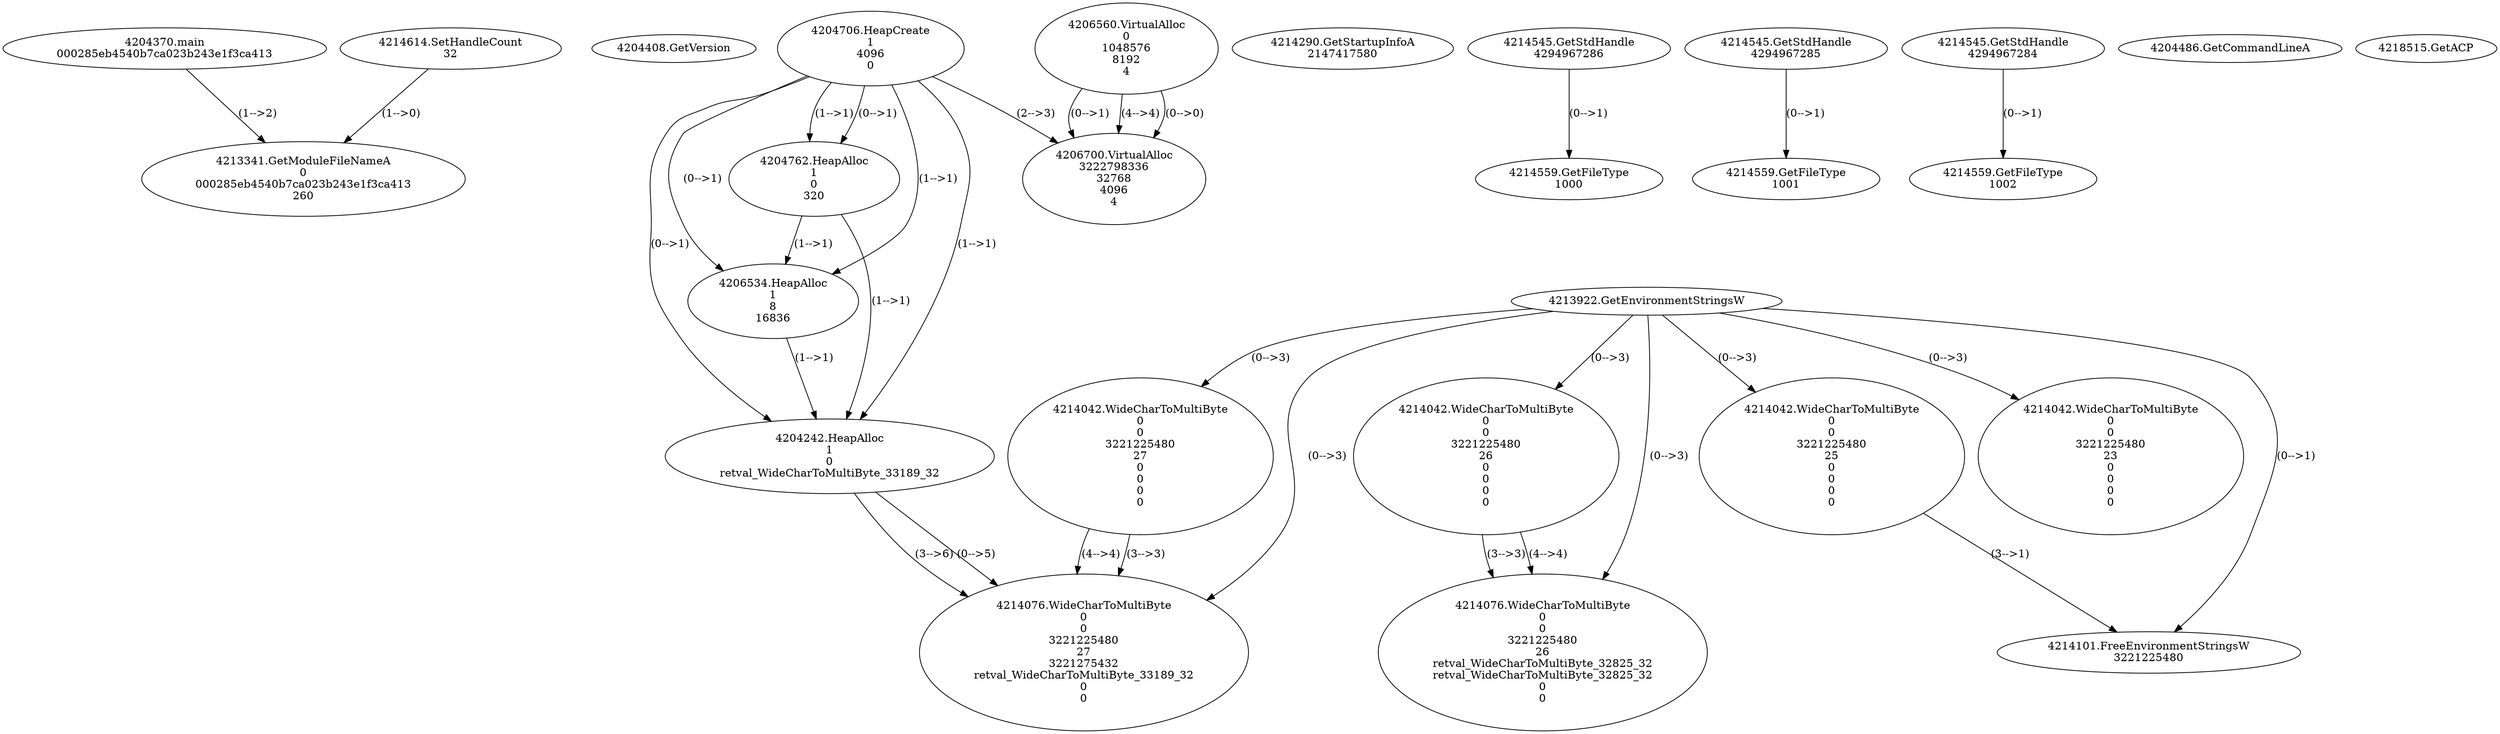 // Global SCDG with merge call
digraph {
	0 [label="4204370.main
000285eb4540b7ca023b243e1f3ca413"]
	1 [label="4204408.GetVersion
"]
	2 [label="4204706.HeapCreate
1
4096
0"]
	3 [label="4204762.HeapAlloc
1
0
320"]
	2 -> 3 [label="(1-->1)"]
	2 -> 3 [label="(0-->1)"]
	4 [label="4206534.HeapAlloc
1
8
16836"]
	2 -> 4 [label="(1-->1)"]
	2 -> 4 [label="(0-->1)"]
	3 -> 4 [label="(1-->1)"]
	5 [label="4206560.VirtualAlloc
0
1048576
8192
4"]
	6 [label="4206700.VirtualAlloc
3222798336
32768
4096
4"]
	5 -> 6 [label="(0-->1)"]
	2 -> 6 [label="(2-->3)"]
	5 -> 6 [label="(4-->4)"]
	5 -> 6 [label="(0-->0)"]
	7 [label="4214290.GetStartupInfoA
2147417580"]
	8 [label="4214545.GetStdHandle
4294967286"]
	9 [label="4214559.GetFileType
1000"]
	8 -> 9 [label="(0-->1)"]
	10 [label="4214545.GetStdHandle
4294967285"]
	11 [label="4214559.GetFileType
1001"]
	10 -> 11 [label="(0-->1)"]
	12 [label="4214545.GetStdHandle
4294967284"]
	13 [label="4214559.GetFileType
1002"]
	12 -> 13 [label="(0-->1)"]
	14 [label="4214614.SetHandleCount
32"]
	15 [label="4204486.GetCommandLineA
"]
	16 [label="4213922.GetEnvironmentStringsW
"]
	17 [label="4214042.WideCharToMultiByte
0
0
3221225480
25
0
0
0
0"]
	16 -> 17 [label="(0-->3)"]
	18 [label="4214101.FreeEnvironmentStringsW
3221225480"]
	16 -> 18 [label="(0-->1)"]
	17 -> 18 [label="(3-->1)"]
	19 [label="4218515.GetACP
"]
	20 [label="4214042.WideCharToMultiByte
0
0
3221225480
23
0
0
0
0"]
	16 -> 20 [label="(0-->3)"]
	21 [label="4214042.WideCharToMultiByte
0
0
3221225480
27
0
0
0
0"]
	16 -> 21 [label="(0-->3)"]
	22 [label="4204242.HeapAlloc
1
0
retval_WideCharToMultiByte_33189_32"]
	2 -> 22 [label="(1-->1)"]
	2 -> 22 [label="(0-->1)"]
	3 -> 22 [label="(1-->1)"]
	4 -> 22 [label="(1-->1)"]
	23 [label="4214076.WideCharToMultiByte
0
0
3221225480
27
3221275432
retval_WideCharToMultiByte_33189_32
0
0"]
	16 -> 23 [label="(0-->3)"]
	21 -> 23 [label="(3-->3)"]
	21 -> 23 [label="(4-->4)"]
	22 -> 23 [label="(0-->5)"]
	22 -> 23 [label="(3-->6)"]
	24 [label="4214042.WideCharToMultiByte
0
0
3221225480
26
0
0
0
0"]
	16 -> 24 [label="(0-->3)"]
	25 [label="4214076.WideCharToMultiByte
0
0
3221225480
26
retval_WideCharToMultiByte_32825_32
retval_WideCharToMultiByte_32825_32
0
0"]
	16 -> 25 [label="(0-->3)"]
	24 -> 25 [label="(3-->3)"]
	24 -> 25 [label="(4-->4)"]
	26 [label="4213341.GetModuleFileNameA
0
000285eb4540b7ca023b243e1f3ca413
260"]
	0 -> 26 [label="(1-->2)"]
	14 -> 26 [label="(1-->0)"]
}
